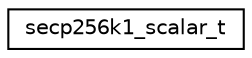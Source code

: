 digraph "Graphical Class Hierarchy"
{
 // LATEX_PDF_SIZE
  edge [fontname="Helvetica",fontsize="10",labelfontname="Helvetica",labelfontsize="10"];
  node [fontname="Helvetica",fontsize="10",shape=record];
  rankdir="LR";
  Node0 [label="secp256k1_scalar_t",height=0.2,width=0.4,color="black", fillcolor="white", style="filled",URL="$structsecp256k1__scalar__t.html",tooltip=" "];
}
